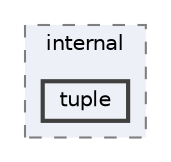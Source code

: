 digraph "external/reflect-cpp/include/rfl/internal/tuple"
{
 // LATEX_PDF_SIZE
  bgcolor="transparent";
  edge [fontname=Helvetica,fontsize=10,labelfontname=Helvetica,labelfontsize=10];
  node [fontname=Helvetica,fontsize=10,shape=box,height=0.2,width=0.4];
  compound=true
  subgraph clusterdir_4dd43511236181189a890f262715a05e {
    graph [ bgcolor="#edf0f7", pencolor="grey50", label="internal", fontname=Helvetica,fontsize=10 style="filled,dashed", URL="dir_4dd43511236181189a890f262715a05e.html",tooltip=""]
  dir_898ef41535421b89e50308fb9ea78b61 [label="tuple", fillcolor="#edf0f7", color="grey25", style="filled,bold", URL="dir_898ef41535421b89e50308fb9ea78b61.html",tooltip=""];
  }
}
